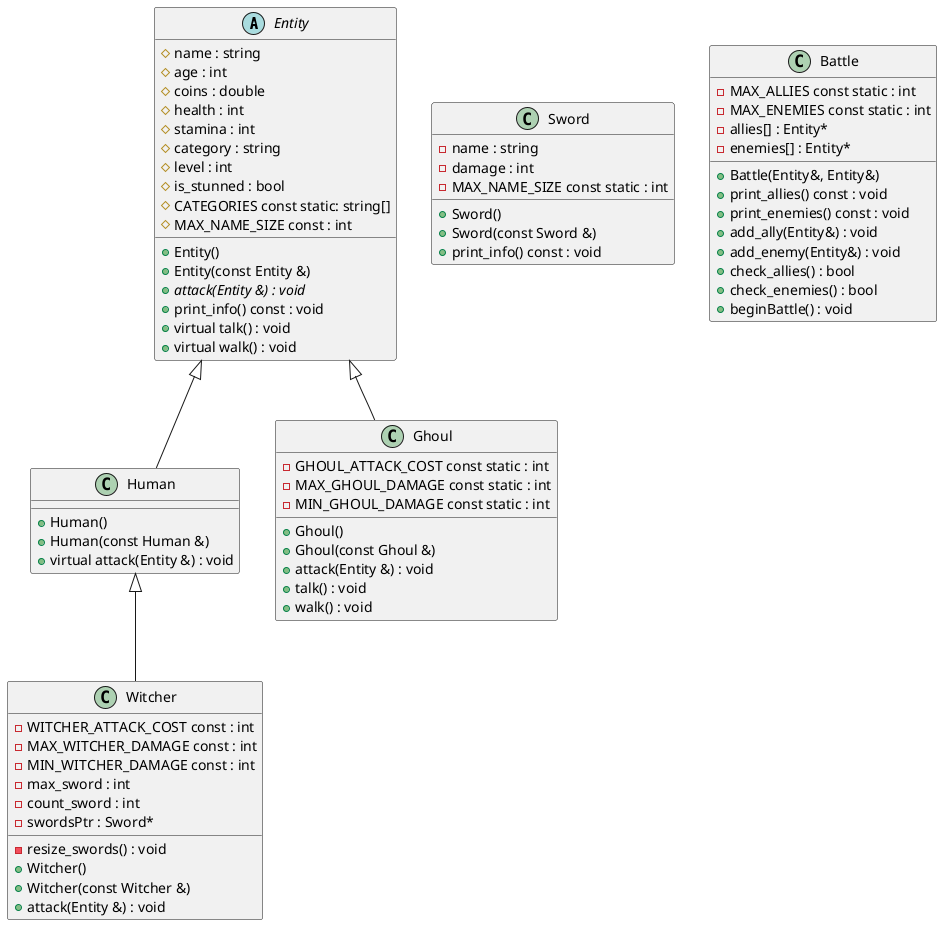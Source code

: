@@startuml

abstract class Entity {
    # name : string
    # age : int
    # coins : double
    # health : int
    # stamina : int
    # category : string
    # level : int
    # is_stunned : bool
    # CATEGORIES const static: string[]
    # MAX_NAME_SIZE const : int
    + Entity()
    + Entity(const Entity &)
    + {abstract} attack(Entity &) : void
    + print_info() const : void
    + virtual talk() : void
    + virtual walk() : void
}

class Human {
    + Human()
    + Human(const Human &)
    + virtual attack(Entity &) : void
}

class Witcher {
    - WITCHER_ATTACK_COST const : int
    - MAX_WITCHER_DAMAGE const : int
    - MIN_WITCHER_DAMAGE const : int
    - max_sword : int
    - count_sword : int
    - swordsPtr : Sword*
    - resize_swords() : void
    + Witcher()
    + Witcher(const Witcher &)
    + attack(Entity &) : void
}

class Sword {
    - name : string
    - damage : int
    - MAX_NAME_SIZE const static : int
    + Sword()
    + Sword(const Sword &)
    + print_info() const : void
}

class Ghoul {
    - GHOUL_ATTACK_COST const static : int
    - MAX_GHOUL_DAMAGE const static : int
    - MIN_GHOUL_DAMAGE const static : int
    + Ghoul()
    + Ghoul(const Ghoul &)
    + attack(Entity &) : void
    + talk() : void
    + walk() : void
}

class Battle {
    - MAX_ALLIES const static : int
    - MAX_ENEMIES const static : int
    - allies[] : Entity*
    - enemies[] : Entity*
    + Battle(Entity&, Entity&)
    + print_allies() const : void
    + print_enemies() const : void
    + add_ally(Entity&) : void
    + add_enemy(Entity&) : void
    + check_allies() : bool
    + check_enemies() : bool
    + beginBattle() : void 
}

Entity <|-- Human
Human <|-- Witcher
Entity <|-- Ghoul

@@enduml
